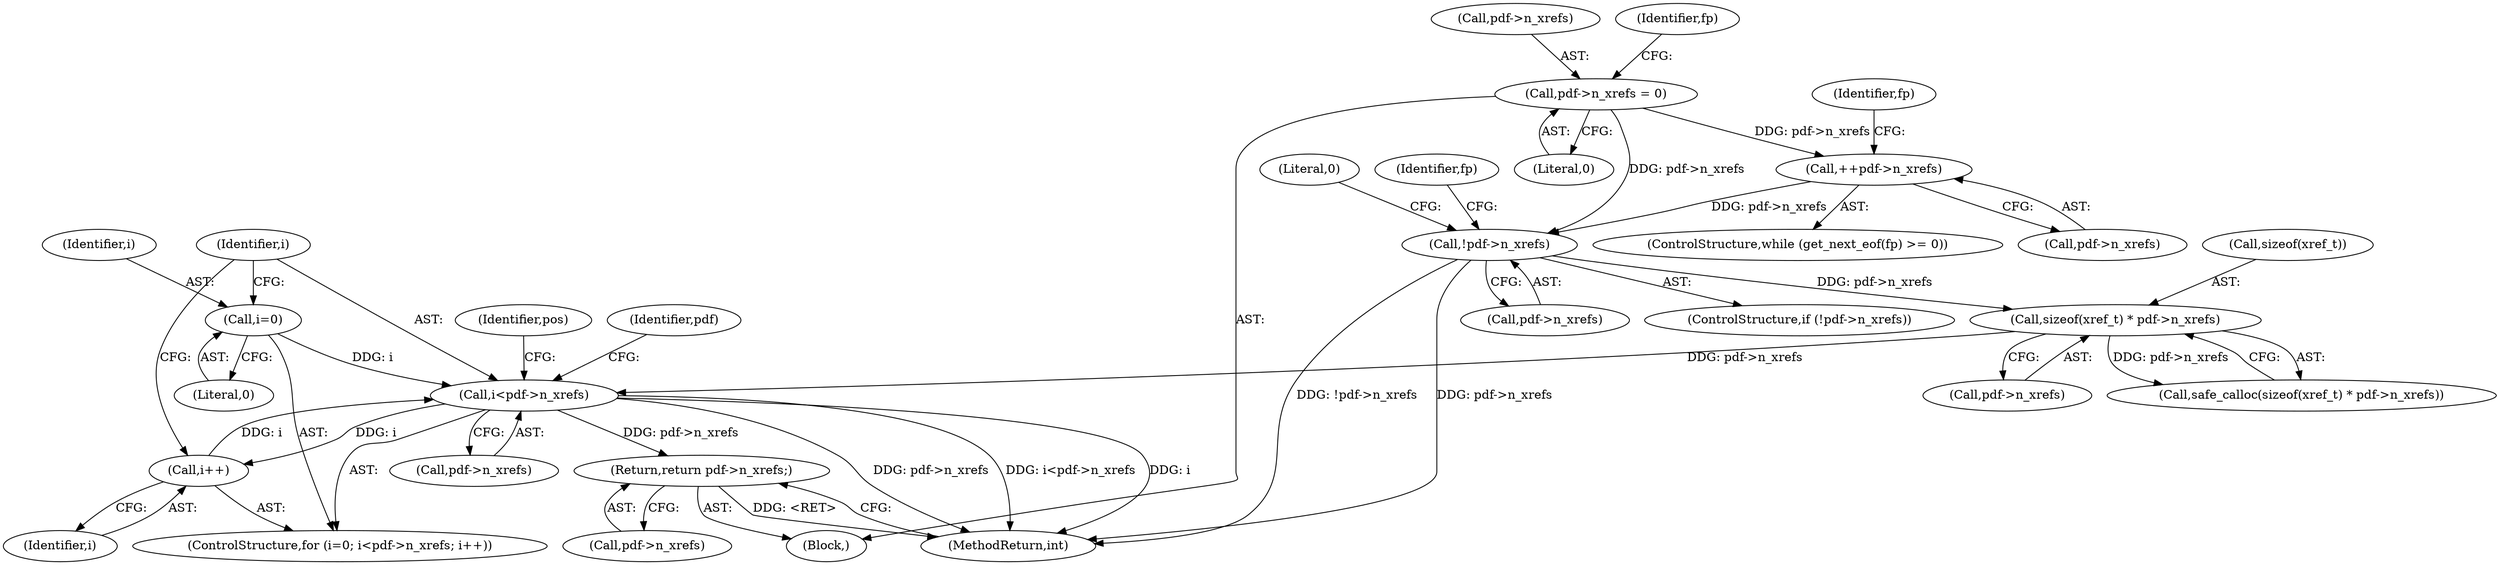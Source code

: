 digraph "0_pdfresurrect_0c4120fffa3dffe97b95c486a120eded82afe8a6_7@pointer" {
"1000177" [label="(Call,i<pdf->n_xrefs)"];
"1000182" [label="(Call,i++)"];
"1000177" [label="(Call,i<pdf->n_xrefs)"];
"1000174" [label="(Call,i=0)"];
"1000164" [label="(Call,sizeof(xref_t) * pdf->n_xrefs)"];
"1000149" [label="(Call,!pdf->n_xrefs)"];
"1000144" [label="(Call,++pdf->n_xrefs)"];
"1000130" [label="(Call,pdf->n_xrefs = 0)"];
"1000390" [label="(Return,return pdf->n_xrefs;)"];
"1000131" [label="(Call,pdf->n_xrefs)"];
"1000167" [label="(Call,pdf->n_xrefs)"];
"1000183" [label="(Identifier,i)"];
"1000145" [label="(Call,pdf->n_xrefs)"];
"1000173" [label="(ControlStructure,for (i=0; i<pdf->n_xrefs; i++))"];
"1000179" [label="(Call,pdf->n_xrefs)"];
"1000391" [label="(Call,pdf->n_xrefs)"];
"1000118" [label="(Block,)"];
"1000175" [label="(Identifier,i)"];
"1000150" [label="(Call,pdf->n_xrefs)"];
"1000156" [label="(Identifier,fp)"];
"1000174" [label="(Call,i=0)"];
"1000163" [label="(Call,safe_calloc(sizeof(xref_t) * pdf->n_xrefs))"];
"1000130" [label="(Call,pdf->n_xrefs = 0)"];
"1000136" [label="(Identifier,fp)"];
"1000176" [label="(Literal,0)"];
"1000165" [label="(Call,sizeof(xref_t))"];
"1000134" [label="(Literal,0)"];
"1000188" [label="(Identifier,pos)"];
"1000394" [label="(MethodReturn,int)"];
"1000154" [label="(Literal,0)"];
"1000177" [label="(Call,i<pdf->n_xrefs)"];
"1000390" [label="(Return,return pdf->n_xrefs;)"];
"1000139" [label="(ControlStructure,while (get_next_eof(fp) >= 0))"];
"1000381" [label="(Identifier,pdf)"];
"1000144" [label="(Call,++pdf->n_xrefs)"];
"1000164" [label="(Call,sizeof(xref_t) * pdf->n_xrefs)"];
"1000149" [label="(Call,!pdf->n_xrefs)"];
"1000178" [label="(Identifier,i)"];
"1000142" [label="(Identifier,fp)"];
"1000148" [label="(ControlStructure,if (!pdf->n_xrefs))"];
"1000182" [label="(Call,i++)"];
"1000177" -> "1000173"  [label="AST: "];
"1000177" -> "1000179"  [label="CFG: "];
"1000178" -> "1000177"  [label="AST: "];
"1000179" -> "1000177"  [label="AST: "];
"1000188" -> "1000177"  [label="CFG: "];
"1000381" -> "1000177"  [label="CFG: "];
"1000177" -> "1000394"  [label="DDG: i"];
"1000177" -> "1000394"  [label="DDG: pdf->n_xrefs"];
"1000177" -> "1000394"  [label="DDG: i<pdf->n_xrefs"];
"1000182" -> "1000177"  [label="DDG: i"];
"1000174" -> "1000177"  [label="DDG: i"];
"1000164" -> "1000177"  [label="DDG: pdf->n_xrefs"];
"1000177" -> "1000182"  [label="DDG: i"];
"1000177" -> "1000390"  [label="DDG: pdf->n_xrefs"];
"1000182" -> "1000173"  [label="AST: "];
"1000182" -> "1000183"  [label="CFG: "];
"1000183" -> "1000182"  [label="AST: "];
"1000178" -> "1000182"  [label="CFG: "];
"1000174" -> "1000173"  [label="AST: "];
"1000174" -> "1000176"  [label="CFG: "];
"1000175" -> "1000174"  [label="AST: "];
"1000176" -> "1000174"  [label="AST: "];
"1000178" -> "1000174"  [label="CFG: "];
"1000164" -> "1000163"  [label="AST: "];
"1000164" -> "1000167"  [label="CFG: "];
"1000165" -> "1000164"  [label="AST: "];
"1000167" -> "1000164"  [label="AST: "];
"1000163" -> "1000164"  [label="CFG: "];
"1000164" -> "1000163"  [label="DDG: pdf->n_xrefs"];
"1000149" -> "1000164"  [label="DDG: pdf->n_xrefs"];
"1000149" -> "1000148"  [label="AST: "];
"1000149" -> "1000150"  [label="CFG: "];
"1000150" -> "1000149"  [label="AST: "];
"1000154" -> "1000149"  [label="CFG: "];
"1000156" -> "1000149"  [label="CFG: "];
"1000149" -> "1000394"  [label="DDG: !pdf->n_xrefs"];
"1000149" -> "1000394"  [label="DDG: pdf->n_xrefs"];
"1000144" -> "1000149"  [label="DDG: pdf->n_xrefs"];
"1000130" -> "1000149"  [label="DDG: pdf->n_xrefs"];
"1000144" -> "1000139"  [label="AST: "];
"1000144" -> "1000145"  [label="CFG: "];
"1000145" -> "1000144"  [label="AST: "];
"1000142" -> "1000144"  [label="CFG: "];
"1000130" -> "1000144"  [label="DDG: pdf->n_xrefs"];
"1000130" -> "1000118"  [label="AST: "];
"1000130" -> "1000134"  [label="CFG: "];
"1000131" -> "1000130"  [label="AST: "];
"1000134" -> "1000130"  [label="AST: "];
"1000136" -> "1000130"  [label="CFG: "];
"1000390" -> "1000118"  [label="AST: "];
"1000390" -> "1000391"  [label="CFG: "];
"1000391" -> "1000390"  [label="AST: "];
"1000394" -> "1000390"  [label="CFG: "];
"1000390" -> "1000394"  [label="DDG: <RET>"];
}
